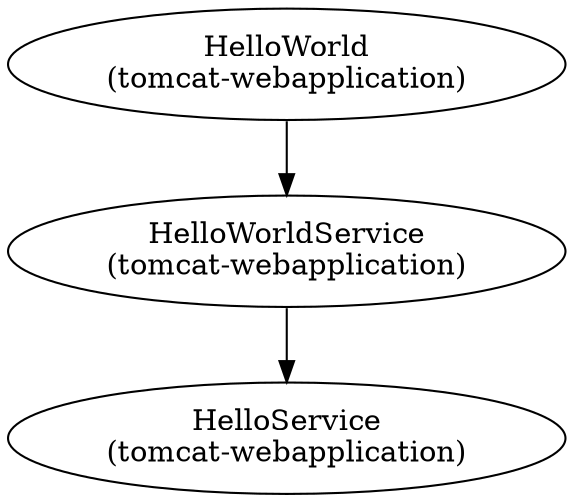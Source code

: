 digraph G {
node [style=filled,fillcolor=white,color=black];
"HelloService" [ label = "HelloService\n(tomcat-webapplication)" ]
"HelloWorld" [ label = "HelloWorld\n(tomcat-webapplication)" ]
"HelloWorldService" [ label = "HelloWorldService\n(tomcat-webapplication)" ]

"HelloWorld" -> "HelloWorldService"
"HelloWorldService" -> "HelloService"
}
